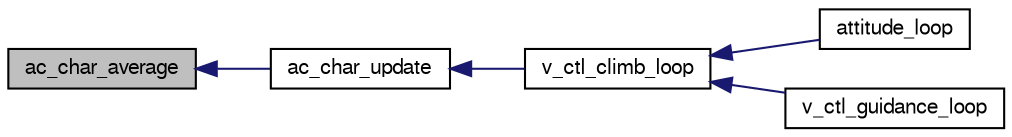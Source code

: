 digraph "ac_char_average"
{
  edge [fontname="FreeSans",fontsize="10",labelfontname="FreeSans",labelfontsize="10"];
  node [fontname="FreeSans",fontsize="10",shape=record];
  rankdir="LR";
  Node1 [label="ac_char_average",height=0.2,width=0.4,color="black", fillcolor="grey75", style="filled", fontcolor="black"];
  Node1 -> Node2 [dir="back",color="midnightblue",fontsize="10",style="solid",fontname="FreeSans"];
  Node2 [label="ac_char_update",height=0.2,width=0.4,color="black", fillcolor="white", style="filled",URL="$energy__ctrl_8c.html#a1fca0891379c02432d10e73daef730d3"];
  Node2 -> Node3 [dir="back",color="midnightblue",fontsize="10",style="solid",fontname="FreeSans"];
  Node3 [label="v_ctl_climb_loop",height=0.2,width=0.4,color="black", fillcolor="white", style="filled",URL="$guidance__common_8h.html#a38f0bbceda8812281fc650c2c1aac6c8",tooltip="Auto-throttle inner loop. "];
  Node3 -> Node4 [dir="back",color="midnightblue",fontsize="10",style="solid",fontname="FreeSans"];
  Node4 [label="attitude_loop",height=0.2,width=0.4,color="black", fillcolor="white", style="filled",URL="$fixedwing_2autopilot__static_8h.html#a315546d9034361bbc6970b3792dc8b67"];
  Node3 -> Node5 [dir="back",color="midnightblue",fontsize="10",style="solid",fontname="FreeSans"];
  Node5 [label="v_ctl_guidance_loop",height=0.2,width=0.4,color="black", fillcolor="white", style="filled",URL="$fixedwing_2guidance_2guidance__v_8c.html#a7fe0d6e838155d9c38c8cf8a8413cf21",tooltip="General guidance logic This will call the proper control loops according to the sub-modes. "];
}
